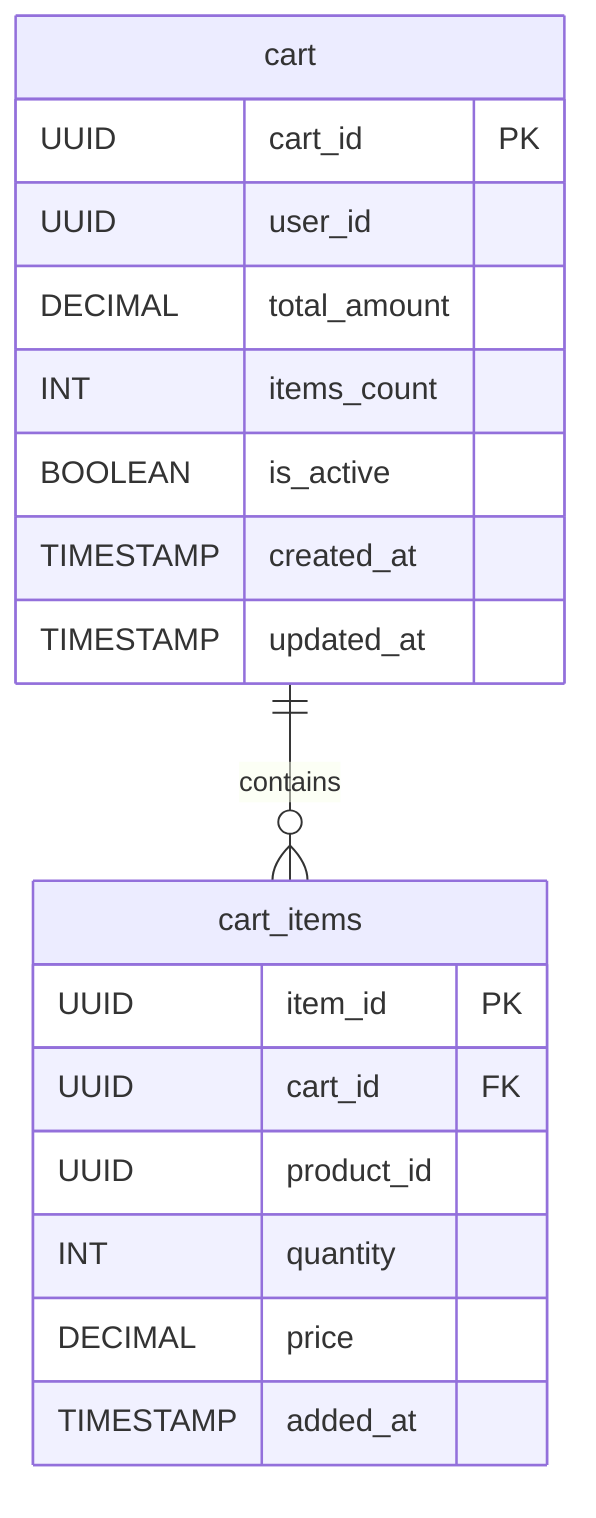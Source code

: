 erDiagram
    cart ||--o{ cart_items : contains
    cart {
        UUID cart_id PK
        UUID user_id
        DECIMAL total_amount
        INT items_count
        BOOLEAN is_active
        TIMESTAMP created_at
        TIMESTAMP updated_at
    }
    
    cart_items {
        UUID item_id PK
        UUID cart_id FK
        UUID product_id
        INT quantity
        DECIMAL price
        TIMESTAMP added_at
    }